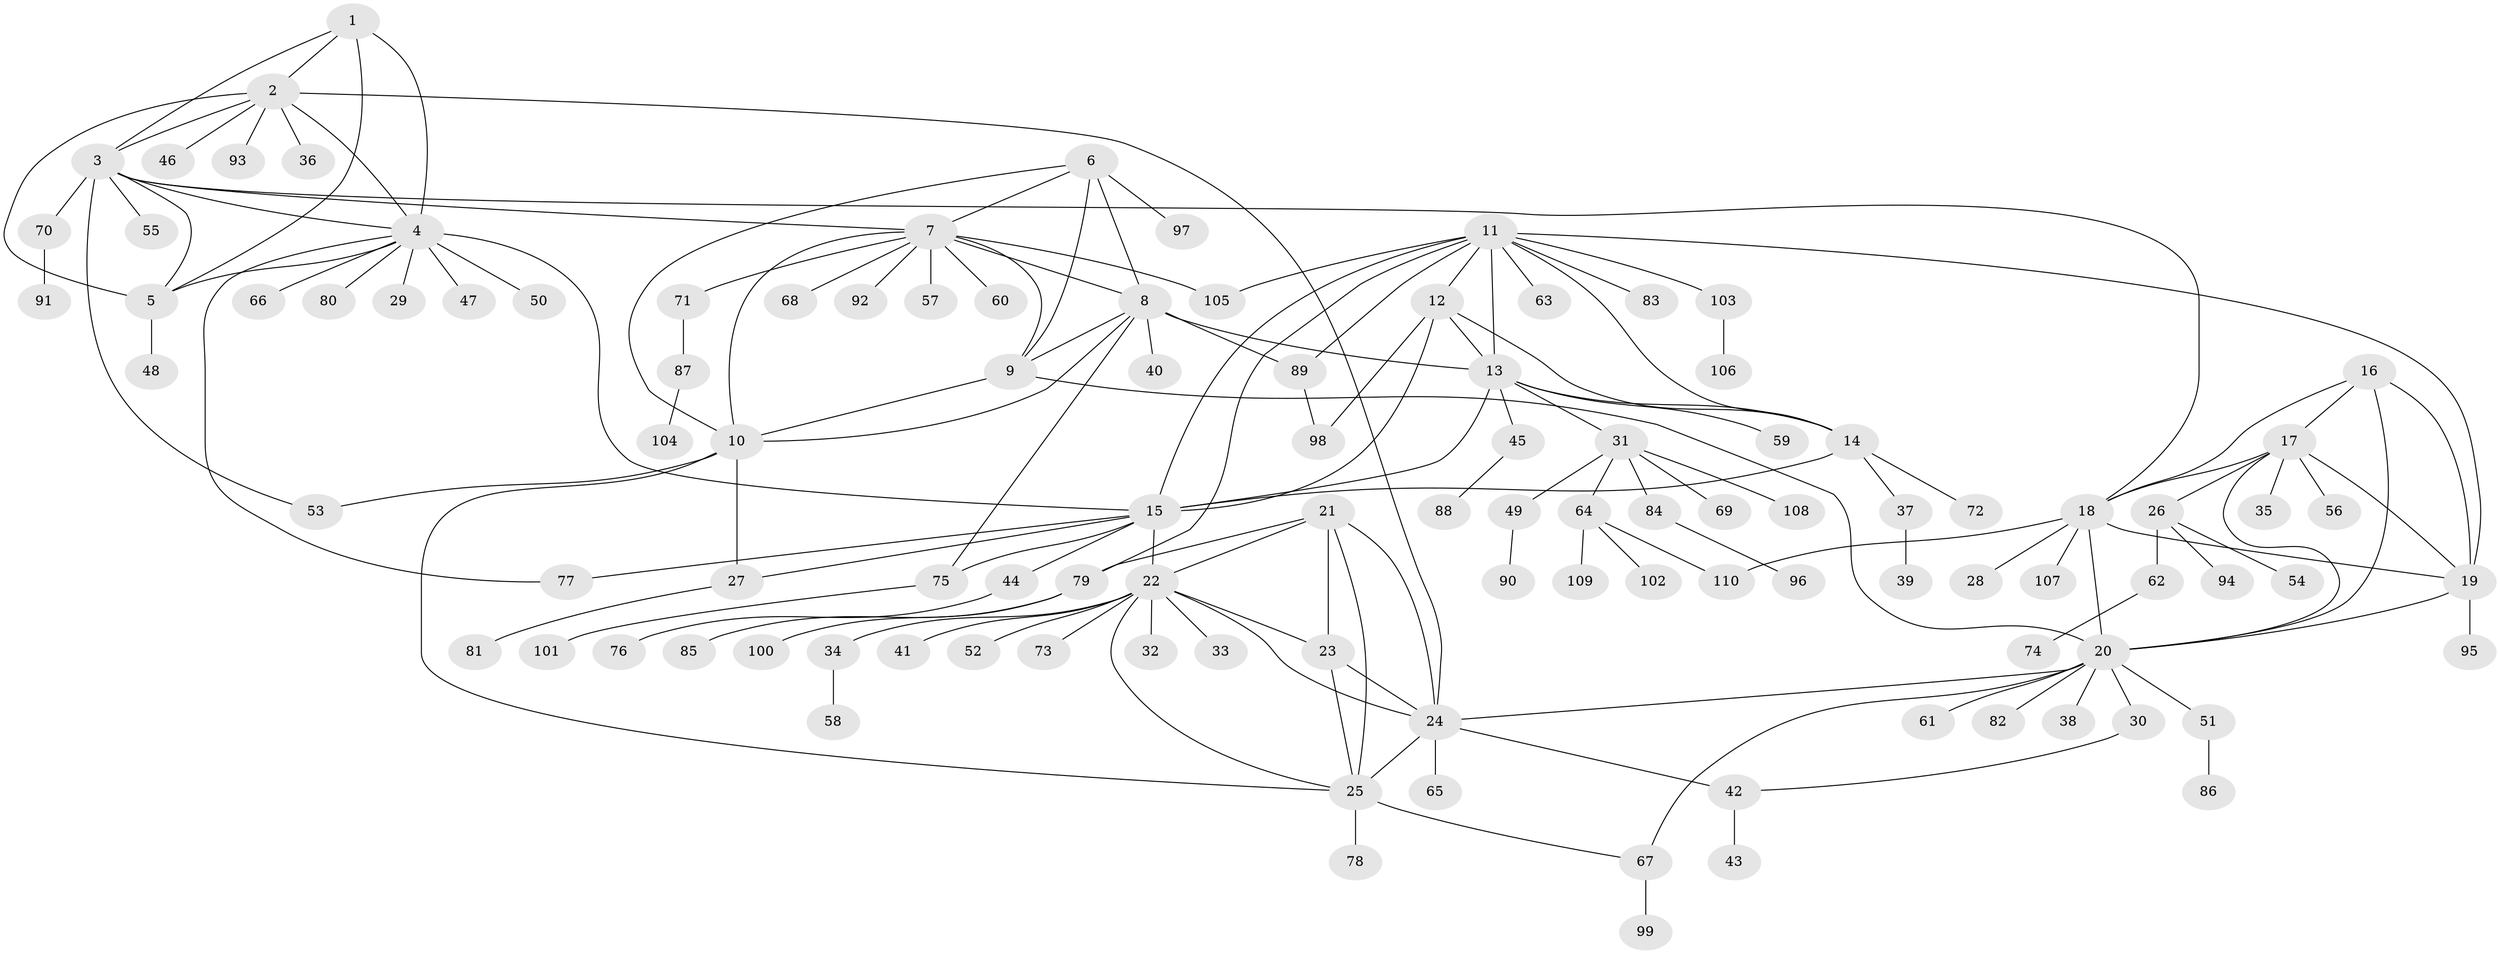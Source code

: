 // Generated by graph-tools (version 1.1) at 2025/50/03/09/25 03:50:40]
// undirected, 110 vertices, 156 edges
graph export_dot {
graph [start="1"]
  node [color=gray90,style=filled];
  1;
  2;
  3;
  4;
  5;
  6;
  7;
  8;
  9;
  10;
  11;
  12;
  13;
  14;
  15;
  16;
  17;
  18;
  19;
  20;
  21;
  22;
  23;
  24;
  25;
  26;
  27;
  28;
  29;
  30;
  31;
  32;
  33;
  34;
  35;
  36;
  37;
  38;
  39;
  40;
  41;
  42;
  43;
  44;
  45;
  46;
  47;
  48;
  49;
  50;
  51;
  52;
  53;
  54;
  55;
  56;
  57;
  58;
  59;
  60;
  61;
  62;
  63;
  64;
  65;
  66;
  67;
  68;
  69;
  70;
  71;
  72;
  73;
  74;
  75;
  76;
  77;
  78;
  79;
  80;
  81;
  82;
  83;
  84;
  85;
  86;
  87;
  88;
  89;
  90;
  91;
  92;
  93;
  94;
  95;
  96;
  97;
  98;
  99;
  100;
  101;
  102;
  103;
  104;
  105;
  106;
  107;
  108;
  109;
  110;
  1 -- 2;
  1 -- 3;
  1 -- 4;
  1 -- 5;
  2 -- 3;
  2 -- 4;
  2 -- 5;
  2 -- 24;
  2 -- 36;
  2 -- 46;
  2 -- 93;
  3 -- 4;
  3 -- 5;
  3 -- 7;
  3 -- 18;
  3 -- 53;
  3 -- 55;
  3 -- 70;
  4 -- 5;
  4 -- 15;
  4 -- 29;
  4 -- 47;
  4 -- 50;
  4 -- 66;
  4 -- 77;
  4 -- 80;
  5 -- 48;
  6 -- 7;
  6 -- 8;
  6 -- 9;
  6 -- 10;
  6 -- 97;
  7 -- 8;
  7 -- 9;
  7 -- 10;
  7 -- 57;
  7 -- 60;
  7 -- 68;
  7 -- 71;
  7 -- 92;
  7 -- 105;
  8 -- 9;
  8 -- 10;
  8 -- 13;
  8 -- 40;
  8 -- 75;
  8 -- 89;
  9 -- 10;
  9 -- 20;
  10 -- 25;
  10 -- 27;
  10 -- 53;
  11 -- 12;
  11 -- 13;
  11 -- 14;
  11 -- 15;
  11 -- 19;
  11 -- 63;
  11 -- 79;
  11 -- 83;
  11 -- 89;
  11 -- 103;
  11 -- 105;
  12 -- 13;
  12 -- 14;
  12 -- 15;
  12 -- 98;
  13 -- 14;
  13 -- 15;
  13 -- 31;
  13 -- 45;
  13 -- 59;
  14 -- 15;
  14 -- 37;
  14 -- 72;
  15 -- 22;
  15 -- 27;
  15 -- 44;
  15 -- 75;
  15 -- 77;
  16 -- 17;
  16 -- 18;
  16 -- 19;
  16 -- 20;
  17 -- 18;
  17 -- 19;
  17 -- 20;
  17 -- 26;
  17 -- 35;
  17 -- 56;
  18 -- 19;
  18 -- 20;
  18 -- 28;
  18 -- 107;
  18 -- 110;
  19 -- 20;
  19 -- 95;
  20 -- 24;
  20 -- 30;
  20 -- 38;
  20 -- 51;
  20 -- 61;
  20 -- 67;
  20 -- 82;
  21 -- 22;
  21 -- 23;
  21 -- 24;
  21 -- 25;
  21 -- 79;
  22 -- 23;
  22 -- 24;
  22 -- 25;
  22 -- 32;
  22 -- 33;
  22 -- 34;
  22 -- 41;
  22 -- 52;
  22 -- 73;
  23 -- 24;
  23 -- 25;
  24 -- 25;
  24 -- 42;
  24 -- 65;
  25 -- 67;
  25 -- 78;
  26 -- 54;
  26 -- 62;
  26 -- 94;
  27 -- 81;
  30 -- 42;
  31 -- 49;
  31 -- 64;
  31 -- 69;
  31 -- 84;
  31 -- 108;
  34 -- 58;
  37 -- 39;
  42 -- 43;
  44 -- 76;
  45 -- 88;
  49 -- 90;
  51 -- 86;
  62 -- 74;
  64 -- 102;
  64 -- 109;
  64 -- 110;
  67 -- 99;
  70 -- 91;
  71 -- 87;
  75 -- 101;
  79 -- 85;
  79 -- 100;
  84 -- 96;
  87 -- 104;
  89 -- 98;
  103 -- 106;
}
